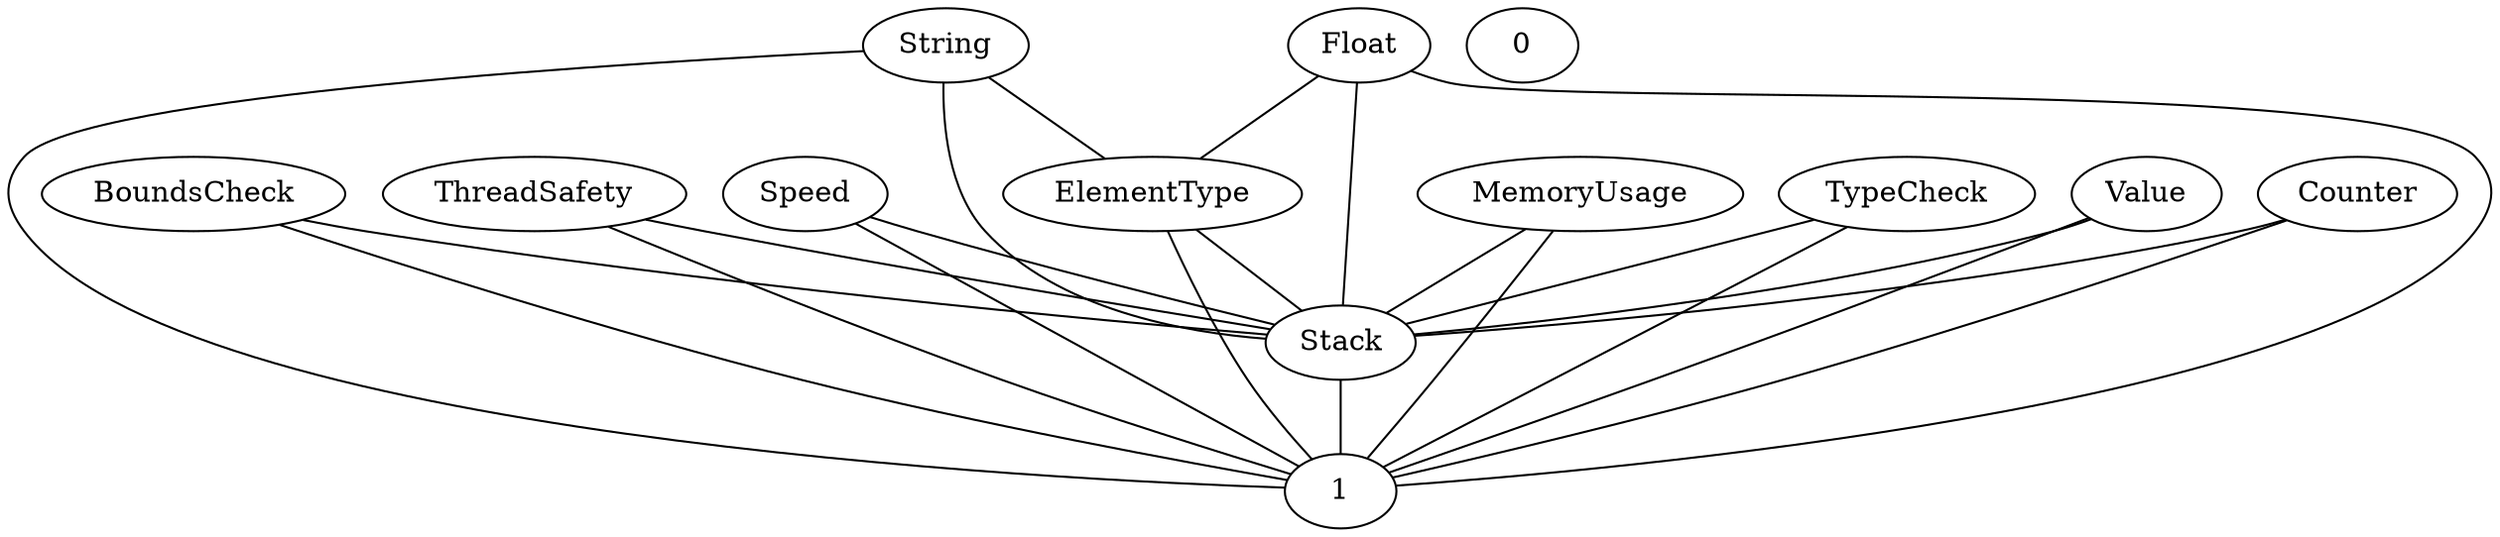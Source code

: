 graph G {
  BoundsCheck;
  ThreadSafety;
  Stack;
  ElementType;
  Speed;
  String;
  MemoryUsage;
  TypeCheck;
  Float;
  Value;
  Counter;
  0;
  1;
  ElementType -- Stack;
  String -- ElementType;
  Stack -- 1;
  Float -- ElementType;
  Counter -- Stack;
  BoundsCheck -- Stack;
  ThreadSafety -- Stack;
  ElementType -- 1;
  Speed -- Stack;
  String -- Stack;
  String -- 1;
  MemoryUsage -- Stack;
  MemoryUsage -- 1;
  TypeCheck -- Stack;
  Float -- Stack;
  Float -- 1;
  Value -- Stack;
  Counter -- 1;
  BoundsCheck -- 1;
  ThreadSafety -- 1;
  Speed -- 1;
  TypeCheck -- 1;
  Value -- 1;
}
